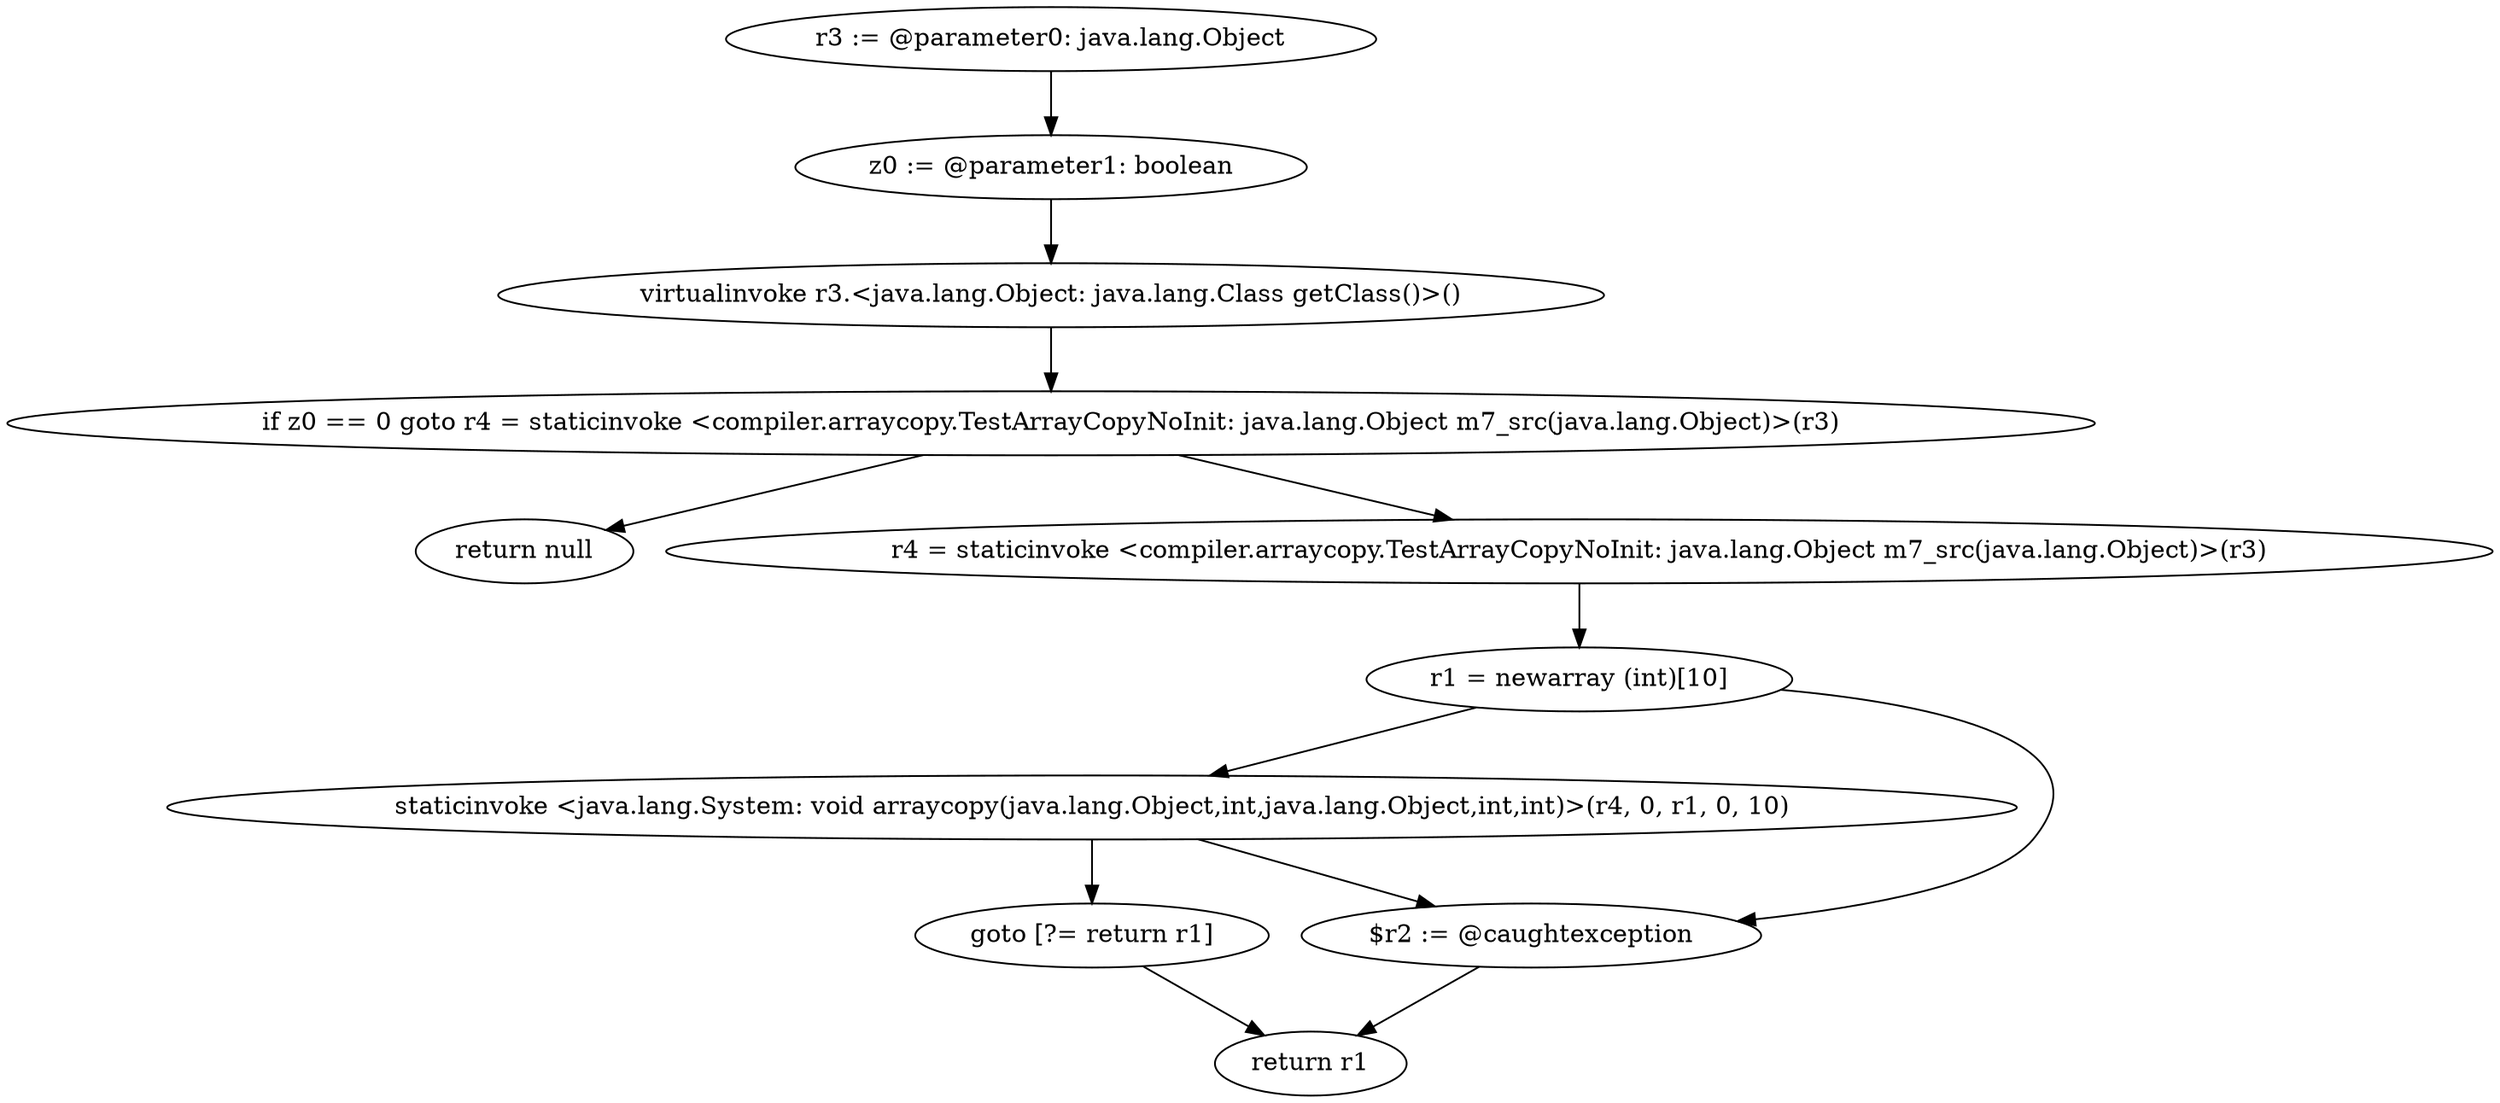 digraph "unitGraph" {
    "r3 := @parameter0: java.lang.Object"
    "z0 := @parameter1: boolean"
    "virtualinvoke r3.<java.lang.Object: java.lang.Class getClass()>()"
    "if z0 == 0 goto r4 = staticinvoke <compiler.arraycopy.TestArrayCopyNoInit: java.lang.Object m7_src(java.lang.Object)>(r3)"
    "return null"
    "r4 = staticinvoke <compiler.arraycopy.TestArrayCopyNoInit: java.lang.Object m7_src(java.lang.Object)>(r3)"
    "r1 = newarray (int)[10]"
    "staticinvoke <java.lang.System: void arraycopy(java.lang.Object,int,java.lang.Object,int,int)>(r4, 0, r1, 0, 10)"
    "goto [?= return r1]"
    "$r2 := @caughtexception"
    "return r1"
    "r3 := @parameter0: java.lang.Object"->"z0 := @parameter1: boolean";
    "z0 := @parameter1: boolean"->"virtualinvoke r3.<java.lang.Object: java.lang.Class getClass()>()";
    "virtualinvoke r3.<java.lang.Object: java.lang.Class getClass()>()"->"if z0 == 0 goto r4 = staticinvoke <compiler.arraycopy.TestArrayCopyNoInit: java.lang.Object m7_src(java.lang.Object)>(r3)";
    "if z0 == 0 goto r4 = staticinvoke <compiler.arraycopy.TestArrayCopyNoInit: java.lang.Object m7_src(java.lang.Object)>(r3)"->"return null";
    "if z0 == 0 goto r4 = staticinvoke <compiler.arraycopy.TestArrayCopyNoInit: java.lang.Object m7_src(java.lang.Object)>(r3)"->"r4 = staticinvoke <compiler.arraycopy.TestArrayCopyNoInit: java.lang.Object m7_src(java.lang.Object)>(r3)";
    "r4 = staticinvoke <compiler.arraycopy.TestArrayCopyNoInit: java.lang.Object m7_src(java.lang.Object)>(r3)"->"r1 = newarray (int)[10]";
    "r1 = newarray (int)[10]"->"staticinvoke <java.lang.System: void arraycopy(java.lang.Object,int,java.lang.Object,int,int)>(r4, 0, r1, 0, 10)";
    "r1 = newarray (int)[10]"->"$r2 := @caughtexception";
    "staticinvoke <java.lang.System: void arraycopy(java.lang.Object,int,java.lang.Object,int,int)>(r4, 0, r1, 0, 10)"->"goto [?= return r1]";
    "staticinvoke <java.lang.System: void arraycopy(java.lang.Object,int,java.lang.Object,int,int)>(r4, 0, r1, 0, 10)"->"$r2 := @caughtexception";
    "goto [?= return r1]"->"return r1";
    "$r2 := @caughtexception"->"return r1";
}
